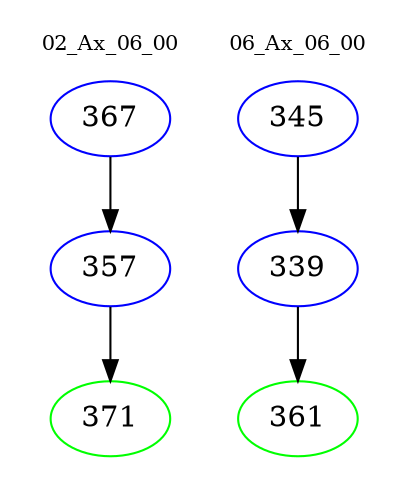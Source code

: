 digraph{
subgraph cluster_0 {
color = white
label = "02_Ax_06_00";
fontsize=10;
T0_367 [label="367", color="blue"]
T0_367 -> T0_357 [color="black"]
T0_357 [label="357", color="blue"]
T0_357 -> T0_371 [color="black"]
T0_371 [label="371", color="green"]
}
subgraph cluster_1 {
color = white
label = "06_Ax_06_00";
fontsize=10;
T1_345 [label="345", color="blue"]
T1_345 -> T1_339 [color="black"]
T1_339 [label="339", color="blue"]
T1_339 -> T1_361 [color="black"]
T1_361 [label="361", color="green"]
}
}
